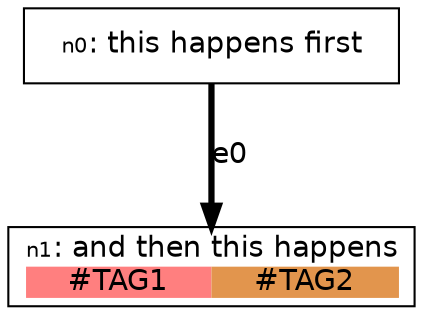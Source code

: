 digraph {

    graph [fontname = "helvetica" rankdir="TB" ranksep=0.75 nodesep=0.5];
    node [fontname = "helvetica" shape = "box" width=2.5 style=filled];
    edge [fontname = "helvetica" penwidth=3 color="#000000"];

    n0 [label=< <TABLE BORDER="0" CELLPADDING="0" CELLSPACING="0">
    <TR>
        <TD COLSPAN="1"><FONT POINT-SIZE="10">n0</FONT>: this happens first</TD>
    </TR>
    
   </TABLE>
> fillcolor="#FFFFFF"]
    n1 [label=< <TABLE BORDER="0" CELLPADDING="0" CELLSPACING="0">
    <TR>
        <TD COLSPAN="2"><FONT POINT-SIZE="10">n1</FONT>: and then this happens</TD>
    </TR>
    
    <TR>
        
            <TD BGCOLOR="#FF7F7F"><FONT COLOR="#000000">#TAG1</FONT></TD>
        
            <TD BGCOLOR="#E2954D"><FONT COLOR="#000000">#TAG2</FONT></TD>
        
    </TR>
    
   </TABLE>
> fillcolor="#FFFFFF"]

    "n0" -> "n1" [label="e0"];

}
